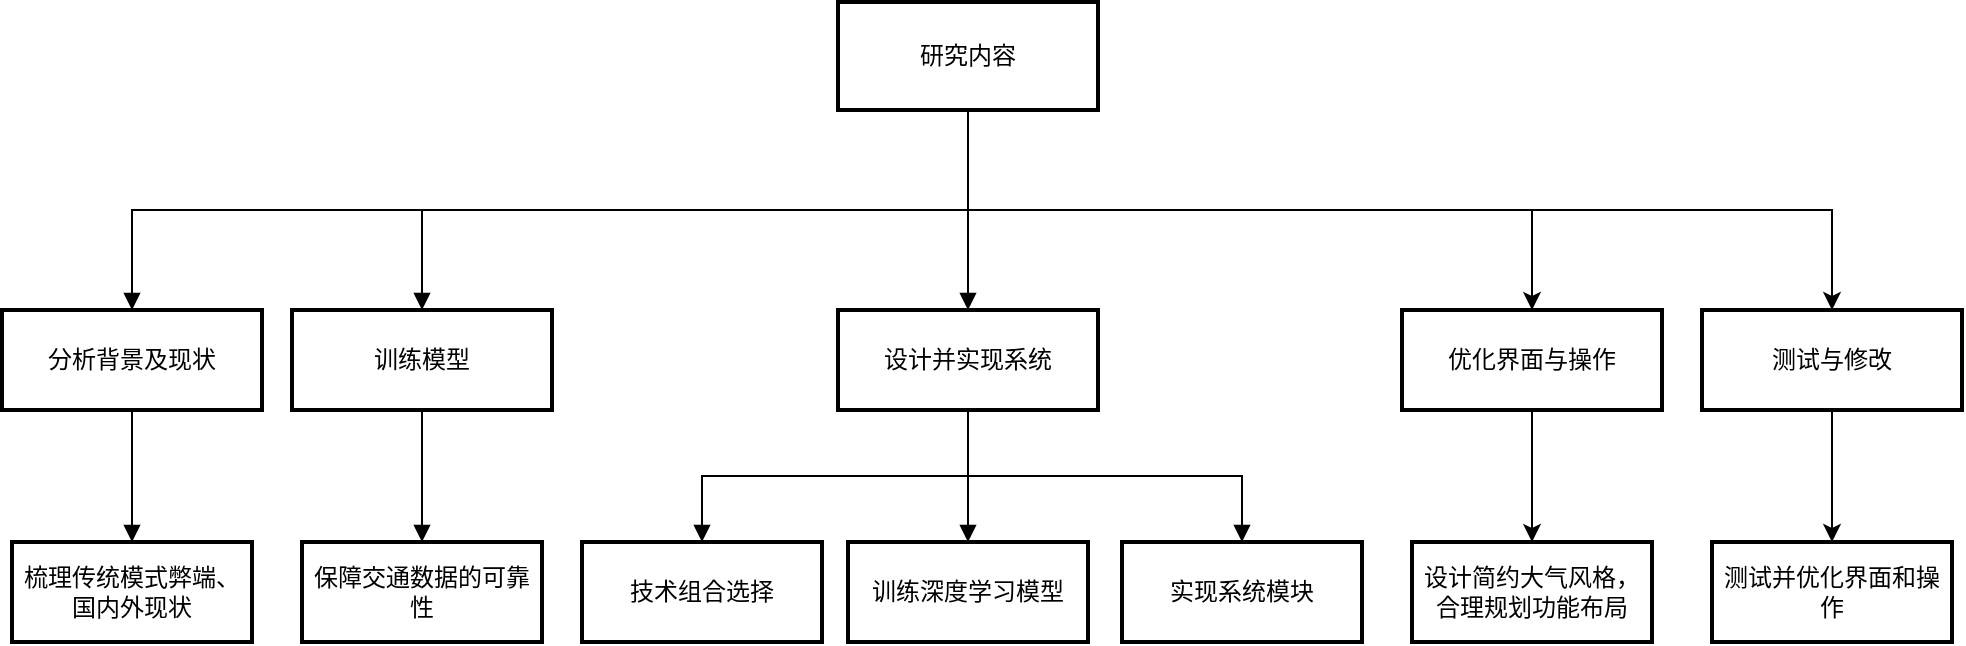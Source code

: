 <mxfile version="26.2.15">
  <diagram name="第 1 页" id="dLHfJ7_cSqeyT_xCAXdE">
    <mxGraphModel dx="837" dy="690" grid="1" gridSize="10" guides="1" tooltips="1" connect="1" arrows="1" fold="1" page="1" pageScale="1" pageWidth="1200" pageHeight="1600" math="0" shadow="0">
      <root>
        <mxCell id="0" />
        <mxCell id="1" parent="0" />
        <mxCell id="BdTfOMmHzt4-FDV-Zzja-80" style="edgeStyle=orthogonalEdgeStyle;rounded=0;orthogonalLoop=1;jettySize=auto;html=1;exitX=0.5;exitY=1;exitDx=0;exitDy=0;entryX=0.5;entryY=0;entryDx=0;entryDy=0;" edge="1" parent="1" source="BdTfOMmHzt4-FDV-Zzja-48" target="BdTfOMmHzt4-FDV-Zzja-59">
          <mxGeometry relative="1" as="geometry" />
        </mxCell>
        <mxCell id="BdTfOMmHzt4-FDV-Zzja-81" style="edgeStyle=orthogonalEdgeStyle;rounded=0;orthogonalLoop=1;jettySize=auto;html=1;exitX=0.5;exitY=1;exitDx=0;exitDy=0;entryX=0.5;entryY=0;entryDx=0;entryDy=0;" edge="1" parent="1" source="BdTfOMmHzt4-FDV-Zzja-48" target="BdTfOMmHzt4-FDV-Zzja-60">
          <mxGeometry relative="1" as="geometry" />
        </mxCell>
        <mxCell id="BdTfOMmHzt4-FDV-Zzja-48" value="研究内容" style="whiteSpace=wrap;strokeWidth=2;" vertex="1" parent="1">
          <mxGeometry x="1268" y="420" width="130" height="54" as="geometry" />
        </mxCell>
        <mxCell id="BdTfOMmHzt4-FDV-Zzja-50" value="分析背景及现状" style="whiteSpace=wrap;strokeWidth=2;" vertex="1" parent="1">
          <mxGeometry x="850" y="574" width="130" height="50" as="geometry" />
        </mxCell>
        <mxCell id="BdTfOMmHzt4-FDV-Zzja-51" value="训练模型" style="whiteSpace=wrap;strokeWidth=2;" vertex="1" parent="1">
          <mxGeometry x="995" y="574" width="130" height="50" as="geometry" />
        </mxCell>
        <mxCell id="BdTfOMmHzt4-FDV-Zzja-52" value="设计并实现系统" style="whiteSpace=wrap;strokeWidth=2;" vertex="1" parent="1">
          <mxGeometry x="1268" y="574" width="130" height="50" as="geometry" />
        </mxCell>
        <mxCell id="BdTfOMmHzt4-FDV-Zzja-54" value="梳理传统模式弊端、国内外现状" style="whiteSpace=wrap;strokeWidth=2;" vertex="1" parent="1">
          <mxGeometry x="855" y="690" width="120" height="50" as="geometry" />
        </mxCell>
        <mxCell id="BdTfOMmHzt4-FDV-Zzja-55" value="保障交通数据的可靠性" style="whiteSpace=wrap;strokeWidth=2;" vertex="1" parent="1">
          <mxGeometry x="1000" y="690" width="120" height="50" as="geometry" />
        </mxCell>
        <mxCell id="BdTfOMmHzt4-FDV-Zzja-56" value="技术组合选择" style="whiteSpace=wrap;strokeWidth=2;" vertex="1" parent="1">
          <mxGeometry x="1140" y="690" width="120" height="50" as="geometry" />
        </mxCell>
        <mxCell id="BdTfOMmHzt4-FDV-Zzja-57" value="训练深度学习模型" style="whiteSpace=wrap;strokeWidth=2;" vertex="1" parent="1">
          <mxGeometry x="1273" y="690" width="120" height="50" as="geometry" />
        </mxCell>
        <mxCell id="BdTfOMmHzt4-FDV-Zzja-58" value="实现系统模块" style="whiteSpace=wrap;strokeWidth=2;" vertex="1" parent="1">
          <mxGeometry x="1410" y="690" width="120" height="50" as="geometry" />
        </mxCell>
        <mxCell id="BdTfOMmHzt4-FDV-Zzja-84" style="edgeStyle=orthogonalEdgeStyle;rounded=0;orthogonalLoop=1;jettySize=auto;html=1;exitX=0.5;exitY=1;exitDx=0;exitDy=0;entryX=0.5;entryY=0;entryDx=0;entryDy=0;" edge="1" parent="1" source="BdTfOMmHzt4-FDV-Zzja-59" target="BdTfOMmHzt4-FDV-Zzja-83">
          <mxGeometry relative="1" as="geometry" />
        </mxCell>
        <mxCell id="BdTfOMmHzt4-FDV-Zzja-59" value="优化界面与操作" style="whiteSpace=wrap;strokeWidth=2;" vertex="1" parent="1">
          <mxGeometry x="1550" y="574" width="130" height="50" as="geometry" />
        </mxCell>
        <mxCell id="BdTfOMmHzt4-FDV-Zzja-89" style="edgeStyle=orthogonalEdgeStyle;rounded=0;orthogonalLoop=1;jettySize=auto;html=1;exitX=0.5;exitY=1;exitDx=0;exitDy=0;entryX=0.5;entryY=0;entryDx=0;entryDy=0;" edge="1" parent="1" source="BdTfOMmHzt4-FDV-Zzja-60" target="BdTfOMmHzt4-FDV-Zzja-88">
          <mxGeometry relative="1" as="geometry" />
        </mxCell>
        <mxCell id="BdTfOMmHzt4-FDV-Zzja-60" value="测试与修改" style="whiteSpace=wrap;strokeWidth=2;" vertex="1" parent="1">
          <mxGeometry x="1700" y="574" width="130" height="50" as="geometry" />
        </mxCell>
        <mxCell id="BdTfOMmHzt4-FDV-Zzja-66" value="" style="startArrow=none;endArrow=block;exitX=0.5;exitY=1;entryX=0.5;entryY=0;rounded=0;edgeStyle=orthogonalEdgeStyle;exitDx=0;exitDy=0;" edge="1" parent="1" source="BdTfOMmHzt4-FDV-Zzja-48" target="BdTfOMmHzt4-FDV-Zzja-50">
          <mxGeometry relative="1" as="geometry" />
        </mxCell>
        <mxCell id="BdTfOMmHzt4-FDV-Zzja-67" value="" style="startArrow=none;endArrow=block;exitX=0.5;exitY=1;entryX=0.5;entryY=0;rounded=0;edgeStyle=orthogonalEdgeStyle;exitDx=0;exitDy=0;" edge="1" parent="1" source="BdTfOMmHzt4-FDV-Zzja-48" target="BdTfOMmHzt4-FDV-Zzja-51">
          <mxGeometry relative="1" as="geometry" />
        </mxCell>
        <mxCell id="BdTfOMmHzt4-FDV-Zzja-68" value="" style="startArrow=none;endArrow=block;exitX=0.5;exitY=1;entryX=0.5;entryY=0;rounded=0;edgeStyle=orthogonalEdgeStyle;exitDx=0;exitDy=0;" edge="1" parent="1" source="BdTfOMmHzt4-FDV-Zzja-48" target="BdTfOMmHzt4-FDV-Zzja-52">
          <mxGeometry relative="1" as="geometry" />
        </mxCell>
        <mxCell id="BdTfOMmHzt4-FDV-Zzja-70" value="" style="startArrow=none;endArrow=block;exitX=0.5;exitY=1;entryX=0.5;entryY=0;rounded=0;edgeStyle=orthogonalEdgeStyle;" edge="1" parent="1" source="BdTfOMmHzt4-FDV-Zzja-50" target="BdTfOMmHzt4-FDV-Zzja-54">
          <mxGeometry relative="1" as="geometry" />
        </mxCell>
        <mxCell id="BdTfOMmHzt4-FDV-Zzja-71" value="" style="startArrow=none;endArrow=block;exitX=0.5;exitY=1;entryX=0.5;entryY=0;rounded=0;edgeStyle=orthogonalEdgeStyle;" edge="1" parent="1" source="BdTfOMmHzt4-FDV-Zzja-51" target="BdTfOMmHzt4-FDV-Zzja-55">
          <mxGeometry relative="1" as="geometry" />
        </mxCell>
        <mxCell id="BdTfOMmHzt4-FDV-Zzja-72" value="" style="startArrow=none;endArrow=block;exitX=0.5;exitY=1;entryX=0.5;entryY=0;rounded=0;edgeStyle=orthogonalEdgeStyle;exitDx=0;exitDy=0;" edge="1" parent="1" source="BdTfOMmHzt4-FDV-Zzja-52" target="BdTfOMmHzt4-FDV-Zzja-56">
          <mxGeometry relative="1" as="geometry" />
        </mxCell>
        <mxCell id="BdTfOMmHzt4-FDV-Zzja-73" value="" style="startArrow=none;endArrow=block;exitX=0.5;exitY=1;entryX=0.5;entryY=0;rounded=0;edgeStyle=orthogonalEdgeStyle;" edge="1" parent="1" source="BdTfOMmHzt4-FDV-Zzja-52" target="BdTfOMmHzt4-FDV-Zzja-57">
          <mxGeometry relative="1" as="geometry" />
        </mxCell>
        <mxCell id="BdTfOMmHzt4-FDV-Zzja-74" value="" style="startArrow=none;endArrow=block;exitX=0.5;exitY=1;entryX=0.5;entryY=0;rounded=0;edgeStyle=orthogonalEdgeStyle;exitDx=0;exitDy=0;" edge="1" parent="1" source="BdTfOMmHzt4-FDV-Zzja-52" target="BdTfOMmHzt4-FDV-Zzja-58">
          <mxGeometry relative="1" as="geometry" />
        </mxCell>
        <mxCell id="BdTfOMmHzt4-FDV-Zzja-83" value="设计简约大气风格，合理规划功能布局" style="whiteSpace=wrap;strokeWidth=2;" vertex="1" parent="1">
          <mxGeometry x="1555" y="690" width="120" height="50" as="geometry" />
        </mxCell>
        <mxCell id="BdTfOMmHzt4-FDV-Zzja-88" value="测试并优化界面和操作" style="whiteSpace=wrap;strokeWidth=2;" vertex="1" parent="1">
          <mxGeometry x="1705" y="690" width="120" height="50" as="geometry" />
        </mxCell>
      </root>
    </mxGraphModel>
  </diagram>
</mxfile>
